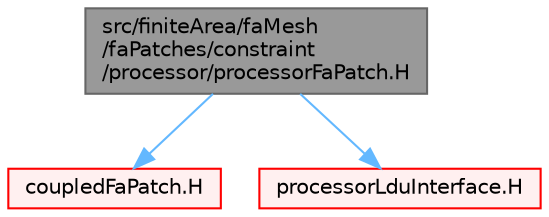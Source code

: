 digraph "src/finiteArea/faMesh/faPatches/constraint/processor/processorFaPatch.H"
{
 // LATEX_PDF_SIZE
  bgcolor="transparent";
  edge [fontname=Helvetica,fontsize=10,labelfontname=Helvetica,labelfontsize=10];
  node [fontname=Helvetica,fontsize=10,shape=box,height=0.2,width=0.4];
  Node1 [id="Node000001",label="src/finiteArea/faMesh\l/faPatches/constraint\l/processor/processorFaPatch.H",height=0.2,width=0.4,color="gray40", fillcolor="grey60", style="filled", fontcolor="black",tooltip=" "];
  Node1 -> Node2 [id="edge1_Node000001_Node000002",color="steelblue1",style="solid",tooltip=" "];
  Node2 [id="Node000002",label="coupledFaPatch.H",height=0.2,width=0.4,color="red", fillcolor="#FFF0F0", style="filled",URL="$coupledFaPatch_8H.html",tooltip=" "];
  Node1 -> Node208 [id="edge2_Node000001_Node000208",color="steelblue1",style="solid",tooltip=" "];
  Node208 [id="Node000208",label="processorLduInterface.H",height=0.2,width=0.4,color="red", fillcolor="#FFF0F0", style="filled",URL="$processorLduInterface_8H.html",tooltip=" "];
}
